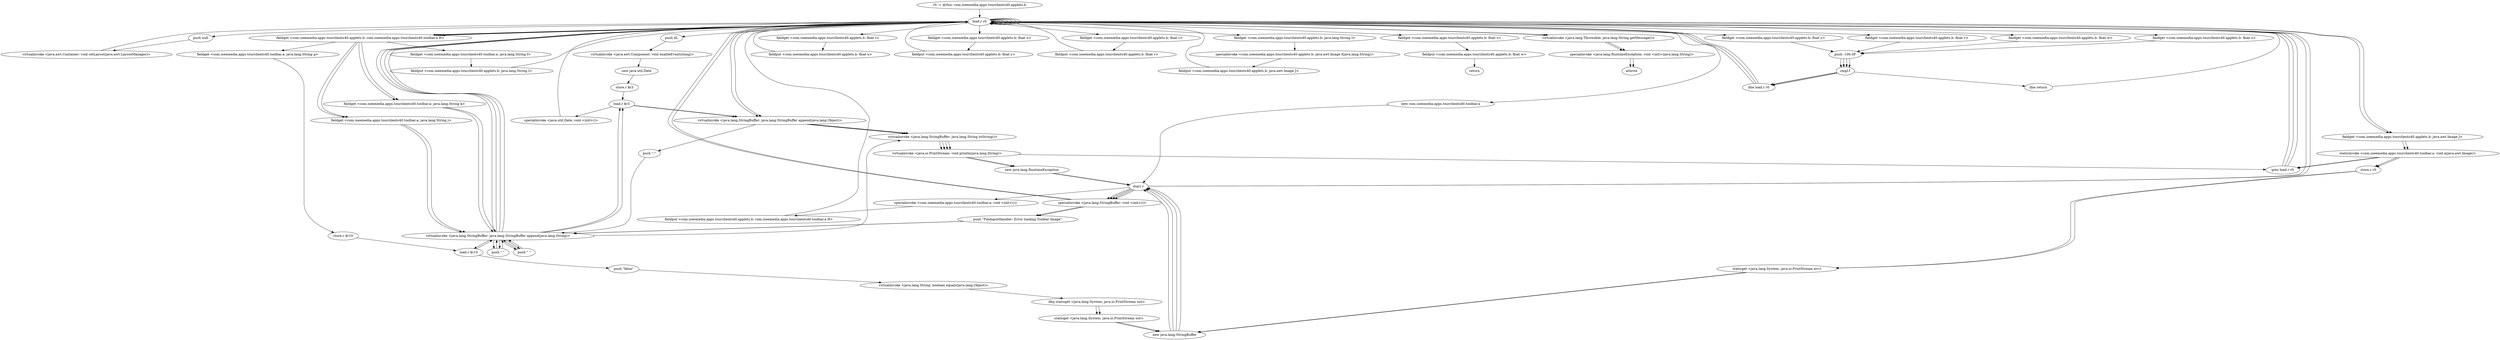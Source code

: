 digraph "" {
    "r0 := @this: com.iseemedia.apps.tourclients40.applets.b"
    "load.r r0"
    "r0 := @this: com.iseemedia.apps.tourclients40.applets.b"->"load.r r0";
    "push 4L"
    "load.r r0"->"push 4L";
    "virtualinvoke <java.awt.Component: void enableEvents(long)>"
    "push 4L"->"virtualinvoke <java.awt.Component: void enableEvents(long)>";
    "new java.util.Date"
    "virtualinvoke <java.awt.Component: void enableEvents(long)>"->"new java.util.Date";
    "store.r $r3"
    "new java.util.Date"->"store.r $r3";
    "load.r $r3"
    "store.r $r3"->"load.r $r3";
    "specialinvoke <java.util.Date: void <init>()>"
    "load.r $r3"->"specialinvoke <java.util.Date: void <init>()>";
    "specialinvoke <java.util.Date: void <init>()>"->"load.r r0";
    "push null"
    "load.r r0"->"push null";
    "virtualinvoke <java.awt.Container: void setLayout(java.awt.LayoutManager)>"
    "push null"->"virtualinvoke <java.awt.Container: void setLayout(java.awt.LayoutManager)>";
    "virtualinvoke <java.awt.Container: void setLayout(java.awt.LayoutManager)>"->"load.r r0";
    "new com.iseemedia.apps.tourclients40.toolbar.a"
    "load.r r0"->"new com.iseemedia.apps.tourclients40.toolbar.a";
    "dup1.r"
    "new com.iseemedia.apps.tourclients40.toolbar.a"->"dup1.r";
    "specialinvoke <com.iseemedia.apps.tourclients40.toolbar.a: void <init>()>"
    "dup1.r"->"specialinvoke <com.iseemedia.apps.tourclients40.toolbar.a: void <init>()>";
    "fieldput <com.iseemedia.apps.tourclients40.applets.b: com.iseemedia.apps.tourclients40.toolbar.a H>"
    "specialinvoke <com.iseemedia.apps.tourclients40.toolbar.a: void <init>()>"->"fieldput <com.iseemedia.apps.tourclients40.applets.b: com.iseemedia.apps.tourclients40.toolbar.a H>";
    "fieldput <com.iseemedia.apps.tourclients40.applets.b: com.iseemedia.apps.tourclients40.toolbar.a H>"->"load.r r0";
    "load.r r0"->"load.r r0";
    "fieldget <com.iseemedia.apps.tourclients40.applets.b: com.iseemedia.apps.tourclients40.toolbar.a H>"
    "load.r r0"->"fieldget <com.iseemedia.apps.tourclients40.applets.b: com.iseemedia.apps.tourclients40.toolbar.a H>";
    "fieldget <com.iseemedia.apps.tourclients40.toolbar.a: java.lang.String f>"
    "fieldget <com.iseemedia.apps.tourclients40.applets.b: com.iseemedia.apps.tourclients40.toolbar.a H>"->"fieldget <com.iseemedia.apps.tourclients40.toolbar.a: java.lang.String f>";
    "fieldput <com.iseemedia.apps.tourclients40.applets.b: java.lang.String I>"
    "fieldget <com.iseemedia.apps.tourclients40.toolbar.a: java.lang.String f>"->"fieldput <com.iseemedia.apps.tourclients40.applets.b: java.lang.String I>";
    "fieldput <com.iseemedia.apps.tourclients40.applets.b: java.lang.String I>"->"load.r r0";
    "load.r r0"->"load.r r0";
    "load.r r0"->"load.r r0";
    "fieldget <com.iseemedia.apps.tourclients40.applets.b: java.lang.String I>"
    "load.r r0"->"fieldget <com.iseemedia.apps.tourclients40.applets.b: java.lang.String I>";
    "specialinvoke <com.iseemedia.apps.tourclients40.applets.b: java.awt.Image f(java.lang.String)>"
    "fieldget <com.iseemedia.apps.tourclients40.applets.b: java.lang.String I>"->"specialinvoke <com.iseemedia.apps.tourclients40.applets.b: java.awt.Image f(java.lang.String)>";
    "fieldput <com.iseemedia.apps.tourclients40.applets.b: java.awt.Image J>"
    "specialinvoke <com.iseemedia.apps.tourclients40.applets.b: java.awt.Image f(java.lang.String)>"->"fieldput <com.iseemedia.apps.tourclients40.applets.b: java.awt.Image J>";
    "fieldput <com.iseemedia.apps.tourclients40.applets.b: java.awt.Image J>"->"load.r r0";
    "load.r r0"->"fieldget <com.iseemedia.apps.tourclients40.applets.b: com.iseemedia.apps.tourclients40.toolbar.a H>";
    "fieldget <com.iseemedia.apps.tourclients40.toolbar.a: java.lang.String g>"
    "fieldget <com.iseemedia.apps.tourclients40.applets.b: com.iseemedia.apps.tourclients40.toolbar.a H>"->"fieldget <com.iseemedia.apps.tourclients40.toolbar.a: java.lang.String g>";
    "store.r $r10"
    "fieldget <com.iseemedia.apps.tourclients40.toolbar.a: java.lang.String g>"->"store.r $r10";
    "load.r $r10"
    "store.r $r10"->"load.r $r10";
    "push \"false\""
    "load.r $r10"->"push \"false\"";
    "virtualinvoke <java.lang.String: boolean equals(java.lang.Object)>"
    "push \"false\""->"virtualinvoke <java.lang.String: boolean equals(java.lang.Object)>";
    "ifeq staticget <java.lang.System: java.io.PrintStream out>"
    "virtualinvoke <java.lang.String: boolean equals(java.lang.Object)>"->"ifeq staticget <java.lang.System: java.io.PrintStream out>";
    "staticget <java.lang.System: java.io.PrintStream out>"
    "ifeq staticget <java.lang.System: java.io.PrintStream out>"->"staticget <java.lang.System: java.io.PrintStream out>";
    "new java.lang.StringBuffer"
    "staticget <java.lang.System: java.io.PrintStream out>"->"new java.lang.StringBuffer";
    "new java.lang.StringBuffer"->"dup1.r";
    "specialinvoke <java.lang.StringBuffer: void <init>()>"
    "dup1.r"->"specialinvoke <java.lang.StringBuffer: void <init>()>";
    "specialinvoke <java.lang.StringBuffer: void <init>()>"->"load.r r0";
    "load.r r0"->"fieldget <com.iseemedia.apps.tourclients40.applets.b: com.iseemedia.apps.tourclients40.toolbar.a H>";
    "fieldget <com.iseemedia.apps.tourclients40.toolbar.a: java.lang.String k>"
    "fieldget <com.iseemedia.apps.tourclients40.applets.b: com.iseemedia.apps.tourclients40.toolbar.a H>"->"fieldget <com.iseemedia.apps.tourclients40.toolbar.a: java.lang.String k>";
    "virtualinvoke <java.lang.StringBuffer: java.lang.StringBuffer append(java.lang.String)>"
    "fieldget <com.iseemedia.apps.tourclients40.toolbar.a: java.lang.String k>"->"virtualinvoke <java.lang.StringBuffer: java.lang.StringBuffer append(java.lang.String)>";
    "push \" \""
    "virtualinvoke <java.lang.StringBuffer: java.lang.StringBuffer append(java.lang.String)>"->"push \" \"";
    "push \" \""->"virtualinvoke <java.lang.StringBuffer: java.lang.StringBuffer append(java.lang.String)>";
    "virtualinvoke <java.lang.StringBuffer: java.lang.StringBuffer append(java.lang.String)>"->"load.r r0";
    "load.r r0"->"fieldget <com.iseemedia.apps.tourclients40.applets.b: com.iseemedia.apps.tourclients40.toolbar.a H>";
    "fieldget <com.iseemedia.apps.tourclients40.toolbar.a: java.lang.String j>"
    "fieldget <com.iseemedia.apps.tourclients40.applets.b: com.iseemedia.apps.tourclients40.toolbar.a H>"->"fieldget <com.iseemedia.apps.tourclients40.toolbar.a: java.lang.String j>";
    "fieldget <com.iseemedia.apps.tourclients40.toolbar.a: java.lang.String j>"->"virtualinvoke <java.lang.StringBuffer: java.lang.StringBuffer append(java.lang.String)>";
    "push \".\""
    "virtualinvoke <java.lang.StringBuffer: java.lang.StringBuffer append(java.lang.String)>"->"push \".\"";
    "push \".\""->"virtualinvoke <java.lang.StringBuffer: java.lang.StringBuffer append(java.lang.String)>";
    "virtualinvoke <java.lang.StringBuffer: java.lang.StringBuffer append(java.lang.String)>"->"load.r $r3";
    "virtualinvoke <java.lang.StringBuffer: java.lang.StringBuffer append(java.lang.Object)>"
    "load.r $r3"->"virtualinvoke <java.lang.StringBuffer: java.lang.StringBuffer append(java.lang.Object)>";
    "virtualinvoke <java.lang.StringBuffer: java.lang.String toString()>"
    "virtualinvoke <java.lang.StringBuffer: java.lang.StringBuffer append(java.lang.Object)>"->"virtualinvoke <java.lang.StringBuffer: java.lang.String toString()>";
    "virtualinvoke <java.io.PrintStream: void println(java.lang.String)>"
    "virtualinvoke <java.lang.StringBuffer: java.lang.String toString()>"->"virtualinvoke <java.io.PrintStream: void println(java.lang.String)>";
    "goto load.r r0"
    "virtualinvoke <java.io.PrintStream: void println(java.lang.String)>"->"goto load.r r0";
    "goto load.r r0"->"load.r r0";
    "fieldget <com.iseemedia.apps.tourclients40.applets.b: java.awt.Image J>"
    "load.r r0"->"fieldget <com.iseemedia.apps.tourclients40.applets.b: java.awt.Image J>";
    "staticinvoke <com.iseemedia.apps.tourclients40.toolbar.a: void a(java.awt.Image)>"
    "fieldget <com.iseemedia.apps.tourclients40.applets.b: java.awt.Image J>"->"staticinvoke <com.iseemedia.apps.tourclients40.toolbar.a: void a(java.awt.Image)>";
    "staticinvoke <com.iseemedia.apps.tourclients40.toolbar.a: void a(java.awt.Image)>"->"goto load.r r0";
    "goto load.r r0"->"load.r r0";
    "load.r r0"->"fieldget <com.iseemedia.apps.tourclients40.applets.b: java.awt.Image J>";
    "fieldget <com.iseemedia.apps.tourclients40.applets.b: java.awt.Image J>"->"staticinvoke <com.iseemedia.apps.tourclients40.toolbar.a: void a(java.awt.Image)>";
    "staticinvoke <com.iseemedia.apps.tourclients40.toolbar.a: void a(java.awt.Image)>"->"goto load.r r0";
    "goto load.r r0"->"load.r r0";
    "fieldget <com.iseemedia.apps.tourclients40.applets.b: float x>"
    "load.r r0"->"fieldget <com.iseemedia.apps.tourclients40.applets.b: float x>";
    "push -100.0F"
    "fieldget <com.iseemedia.apps.tourclients40.applets.b: float x>"->"push -100.0F";
    "cmpl.f"
    "push -100.0F"->"cmpl.f";
    "ifne load.r r0"
    "cmpl.f"->"ifne load.r r0";
    "ifne load.r r0"->"load.r r0";
    "load.r r0"->"load.r r0";
    "fieldget <com.iseemedia.apps.tourclients40.applets.b: float t>"
    "load.r r0"->"fieldget <com.iseemedia.apps.tourclients40.applets.b: float t>";
    "fieldput <com.iseemedia.apps.tourclients40.applets.b: float x>"
    "fieldget <com.iseemedia.apps.tourclients40.applets.b: float t>"->"fieldput <com.iseemedia.apps.tourclients40.applets.b: float x>";
    "fieldput <com.iseemedia.apps.tourclients40.applets.b: float x>"->"load.r r0";
    "fieldget <com.iseemedia.apps.tourclients40.applets.b: float y>"
    "load.r r0"->"fieldget <com.iseemedia.apps.tourclients40.applets.b: float y>";
    "fieldget <com.iseemedia.apps.tourclients40.applets.b: float y>"->"push -100.0F";
    "push -100.0F"->"cmpl.f";
    "cmpl.f"->"ifne load.r r0";
    "ifne load.r r0"->"load.r r0";
    "load.r r0"->"load.r r0";
    "fieldget <com.iseemedia.apps.tourclients40.applets.b: float u>"
    "load.r r0"->"fieldget <com.iseemedia.apps.tourclients40.applets.b: float u>";
    "fieldput <com.iseemedia.apps.tourclients40.applets.b: float y>"
    "fieldget <com.iseemedia.apps.tourclients40.applets.b: float u>"->"fieldput <com.iseemedia.apps.tourclients40.applets.b: float y>";
    "fieldput <com.iseemedia.apps.tourclients40.applets.b: float y>"->"load.r r0";
    "fieldget <com.iseemedia.apps.tourclients40.applets.b: float v>"
    "load.r r0"->"fieldget <com.iseemedia.apps.tourclients40.applets.b: float v>";
    "fieldget <com.iseemedia.apps.tourclients40.applets.b: float v>"->"push -100.0F";
    "push -100.0F"->"cmpl.f";
    "cmpl.f"->"ifne load.r r0";
    "ifne load.r r0"->"load.r r0";
    "load.r r0"->"load.r r0";
    "fieldget <com.iseemedia.apps.tourclients40.applets.b: float r>"
    "load.r r0"->"fieldget <com.iseemedia.apps.tourclients40.applets.b: float r>";
    "fieldput <com.iseemedia.apps.tourclients40.applets.b: float v>"
    "fieldget <com.iseemedia.apps.tourclients40.applets.b: float r>"->"fieldput <com.iseemedia.apps.tourclients40.applets.b: float v>";
    "fieldput <com.iseemedia.apps.tourclients40.applets.b: float v>"->"load.r r0";
    "fieldget <com.iseemedia.apps.tourclients40.applets.b: float w>"
    "load.r r0"->"fieldget <com.iseemedia.apps.tourclients40.applets.b: float w>";
    "fieldget <com.iseemedia.apps.tourclients40.applets.b: float w>"->"push -100.0F";
    "push -100.0F"->"cmpl.f";
    "ifne return"
    "cmpl.f"->"ifne return";
    "ifne return"->"load.r r0";
    "load.r r0"->"load.r r0";
    "fieldget <com.iseemedia.apps.tourclients40.applets.b: float s>"
    "load.r r0"->"fieldget <com.iseemedia.apps.tourclients40.applets.b: float s>";
    "fieldput <com.iseemedia.apps.tourclients40.applets.b: float w>"
    "fieldget <com.iseemedia.apps.tourclients40.applets.b: float s>"->"fieldput <com.iseemedia.apps.tourclients40.applets.b: float w>";
    "return"
    "fieldput <com.iseemedia.apps.tourclients40.applets.b: float w>"->"return";
    "store.r r0"
    "staticinvoke <com.iseemedia.apps.tourclients40.toolbar.a: void a(java.awt.Image)>"->"store.r r0";
    "staticget <java.lang.System: java.io.PrintStream err>"
    "store.r r0"->"staticget <java.lang.System: java.io.PrintStream err>";
    "staticget <java.lang.System: java.io.PrintStream err>"->"new java.lang.StringBuffer";
    "new java.lang.StringBuffer"->"dup1.r";
    "dup1.r"->"specialinvoke <java.lang.StringBuffer: void <init>()>";
    "push \"FileInputHandler: Error loading Toolbar Image\""
    "specialinvoke <java.lang.StringBuffer: void <init>()>"->"push \"FileInputHandler: Error loading Toolbar Image\"";
    "push \"FileInputHandler: Error loading Toolbar Image\""->"virtualinvoke <java.lang.StringBuffer: java.lang.StringBuffer append(java.lang.String)>";
    "virtualinvoke <java.lang.StringBuffer: java.lang.StringBuffer append(java.lang.String)>"->"load.r r0";
    "load.r r0"->"virtualinvoke <java.lang.StringBuffer: java.lang.StringBuffer append(java.lang.Object)>";
    "virtualinvoke <java.lang.StringBuffer: java.lang.StringBuffer append(java.lang.Object)>"->"virtualinvoke <java.lang.StringBuffer: java.lang.String toString()>";
    "virtualinvoke <java.lang.StringBuffer: java.lang.String toString()>"->"virtualinvoke <java.io.PrintStream: void println(java.lang.String)>";
    "new java.lang.RuntimeException"
    "virtualinvoke <java.io.PrintStream: void println(java.lang.String)>"->"new java.lang.RuntimeException";
    "new java.lang.RuntimeException"->"dup1.r";
    "dup1.r"->"load.r r0";
    "virtualinvoke <java.lang.Throwable: java.lang.String getMessage()>"
    "load.r r0"->"virtualinvoke <java.lang.Throwable: java.lang.String getMessage()>";
    "specialinvoke <java.lang.RuntimeException: void <init>(java.lang.String)>"
    "virtualinvoke <java.lang.Throwable: java.lang.String getMessage()>"->"specialinvoke <java.lang.RuntimeException: void <init>(java.lang.String)>";
    "athrow"
    "specialinvoke <java.lang.RuntimeException: void <init>(java.lang.String)>"->"athrow";
    "staticinvoke <com.iseemedia.apps.tourclients40.toolbar.a: void a(java.awt.Image)>"->"store.r r0";
    "store.r r0"->"staticget <java.lang.System: java.io.PrintStream err>";
    "staticget <java.lang.System: java.io.PrintStream err>"->"new java.lang.StringBuffer";
    "new java.lang.StringBuffer"->"dup1.r";
    "dup1.r"->"specialinvoke <java.lang.StringBuffer: void <init>()>";
    "specialinvoke <java.lang.StringBuffer: void <init>()>"->"push \"FileInputHandler: Error loading Toolbar Image\"";
    "push \"FileInputHandler: Error loading Toolbar Image\""->"virtualinvoke <java.lang.StringBuffer: java.lang.StringBuffer append(java.lang.String)>";
    "virtualinvoke <java.lang.StringBuffer: java.lang.StringBuffer append(java.lang.String)>"->"load.r r0";
    "load.r r0"->"virtualinvoke <java.lang.StringBuffer: java.lang.StringBuffer append(java.lang.Object)>";
    "virtualinvoke <java.lang.StringBuffer: java.lang.StringBuffer append(java.lang.Object)>"->"virtualinvoke <java.lang.StringBuffer: java.lang.String toString()>";
    "virtualinvoke <java.lang.StringBuffer: java.lang.String toString()>"->"virtualinvoke <java.io.PrintStream: void println(java.lang.String)>";
    "virtualinvoke <java.io.PrintStream: void println(java.lang.String)>"->"new java.lang.RuntimeException";
    "new java.lang.RuntimeException"->"dup1.r";
    "dup1.r"->"load.r r0";
    "load.r r0"->"virtualinvoke <java.lang.Throwable: java.lang.String getMessage()>";
    "virtualinvoke <java.lang.Throwable: java.lang.String getMessage()>"->"specialinvoke <java.lang.RuntimeException: void <init>(java.lang.String)>";
    "specialinvoke <java.lang.RuntimeException: void <init>(java.lang.String)>"->"athrow";
    "ifeq staticget <java.lang.System: java.io.PrintStream out>"->"staticget <java.lang.System: java.io.PrintStream out>";
    "staticget <java.lang.System: java.io.PrintStream out>"->"new java.lang.StringBuffer";
    "new java.lang.StringBuffer"->"dup1.r";
    "dup1.r"->"specialinvoke <java.lang.StringBuffer: void <init>()>";
    "specialinvoke <java.lang.StringBuffer: void <init>()>"->"load.r r0";
    "load.r r0"->"fieldget <com.iseemedia.apps.tourclients40.applets.b: com.iseemedia.apps.tourclients40.toolbar.a H>";
    "fieldget <com.iseemedia.apps.tourclients40.applets.b: com.iseemedia.apps.tourclients40.toolbar.a H>"->"fieldget <com.iseemedia.apps.tourclients40.toolbar.a: java.lang.String k>";
    "fieldget <com.iseemedia.apps.tourclients40.toolbar.a: java.lang.String k>"->"virtualinvoke <java.lang.StringBuffer: java.lang.StringBuffer append(java.lang.String)>";
    "virtualinvoke <java.lang.StringBuffer: java.lang.StringBuffer append(java.lang.String)>"->"push \" \"";
    "push \" \""->"virtualinvoke <java.lang.StringBuffer: java.lang.StringBuffer append(java.lang.String)>";
    "virtualinvoke <java.lang.StringBuffer: java.lang.StringBuffer append(java.lang.String)>"->"load.r r0";
    "load.r r0"->"fieldget <com.iseemedia.apps.tourclients40.applets.b: com.iseemedia.apps.tourclients40.toolbar.a H>";
    "fieldget <com.iseemedia.apps.tourclients40.applets.b: com.iseemedia.apps.tourclients40.toolbar.a H>"->"fieldget <com.iseemedia.apps.tourclients40.toolbar.a: java.lang.String j>";
    "fieldget <com.iseemedia.apps.tourclients40.toolbar.a: java.lang.String j>"->"virtualinvoke <java.lang.StringBuffer: java.lang.StringBuffer append(java.lang.String)>";
    "virtualinvoke <java.lang.StringBuffer: java.lang.StringBuffer append(java.lang.String)>"->"push \".\"";
    "push \".\""->"virtualinvoke <java.lang.StringBuffer: java.lang.StringBuffer append(java.lang.String)>";
    "virtualinvoke <java.lang.StringBuffer: java.lang.StringBuffer append(java.lang.String)>"->"load.r $r3";
    "load.r $r3"->"virtualinvoke <java.lang.StringBuffer: java.lang.StringBuffer append(java.lang.Object)>";
    "push \":\""
    "virtualinvoke <java.lang.StringBuffer: java.lang.StringBuffer append(java.lang.Object)>"->"push \":\"";
    "push \":\""->"virtualinvoke <java.lang.StringBuffer: java.lang.StringBuffer append(java.lang.String)>";
    "virtualinvoke <java.lang.StringBuffer: java.lang.StringBuffer append(java.lang.String)>"->"load.r $r10";
    "load.r $r10"->"virtualinvoke <java.lang.StringBuffer: java.lang.StringBuffer append(java.lang.String)>";
    "virtualinvoke <java.lang.StringBuffer: java.lang.StringBuffer append(java.lang.String)>"->"virtualinvoke <java.lang.StringBuffer: java.lang.String toString()>";
    "virtualinvoke <java.lang.StringBuffer: java.lang.String toString()>"->"virtualinvoke <java.io.PrintStream: void println(java.lang.String)>";
}
